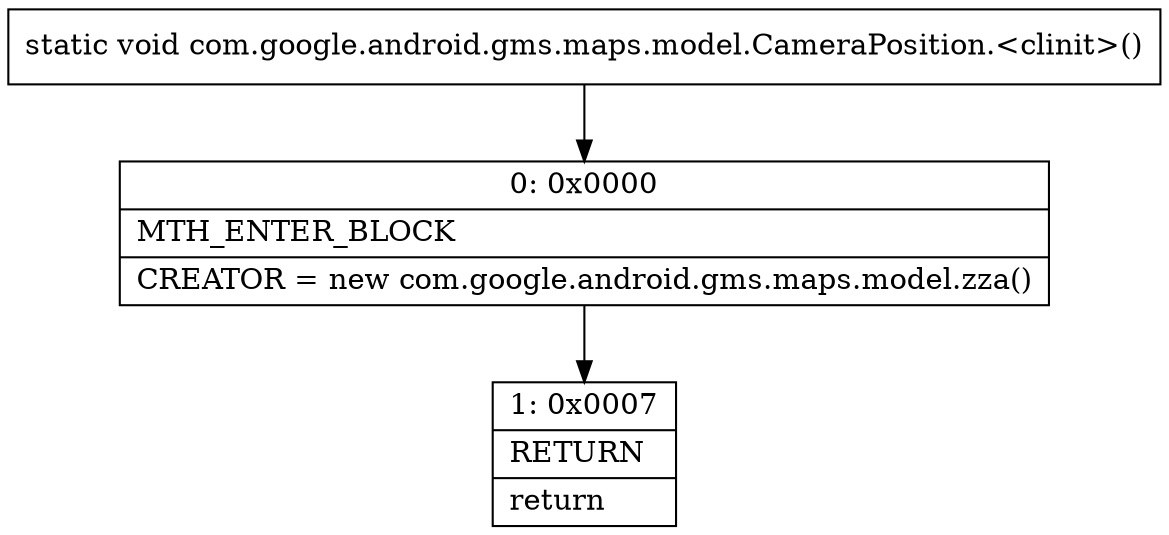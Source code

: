 digraph "CFG forcom.google.android.gms.maps.model.CameraPosition.\<clinit\>()V" {
Node_0 [shape=record,label="{0\:\ 0x0000|MTH_ENTER_BLOCK\l|CREATOR = new com.google.android.gms.maps.model.zza()\l}"];
Node_1 [shape=record,label="{1\:\ 0x0007|RETURN\l|return\l}"];
MethodNode[shape=record,label="{static void com.google.android.gms.maps.model.CameraPosition.\<clinit\>() }"];
MethodNode -> Node_0;
Node_0 -> Node_1;
}

